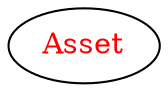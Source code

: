 digraph dependencyGraph {
 concentrate=true;
 ranksep="2.0";
 rankdir="LR"; 
 splines="ortho";
"Asset" [fontcolor="red"];
}